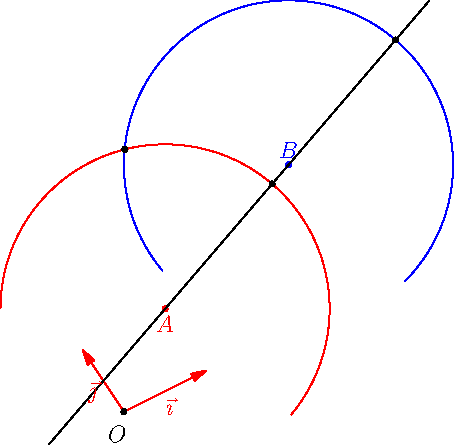 import geometry;
size(8cm,0);

currentcoordsys=cartesiansystem((1,2),i=(1,0.5),j=(-0.5,.75));
show(currentcoordsys, xpen=invisible);

real R=2;

point A=(1,1);
dot("$A$", A, S, red);
point B=A+(2,1);
dot("$B$", B, N, blue);

arc a=arc(circle(A,R), -40, 180);
arc b=arc(circle(B,R), -45, 220);
line l=line(A,B);

draw(a,red);
draw(b,blue);
draw(l);

/*<asyxml><view file="modules/geometry.asy" type="point[]" signature="intersectionpoints(arc,arc)"/></asyxml>*/
point[] inter=intersectionpoints(a,b);
dot(inter);

/*<asyxml><view file="modules/geometry.asy" type="point[]" signature="intersectionpoints(line,arc)"/></asyxml>*/
point[] inter=intersectionpoints(l,a);
dot(inter);

point[] inter=intersectionpoints(l,b);
dot(inter);
